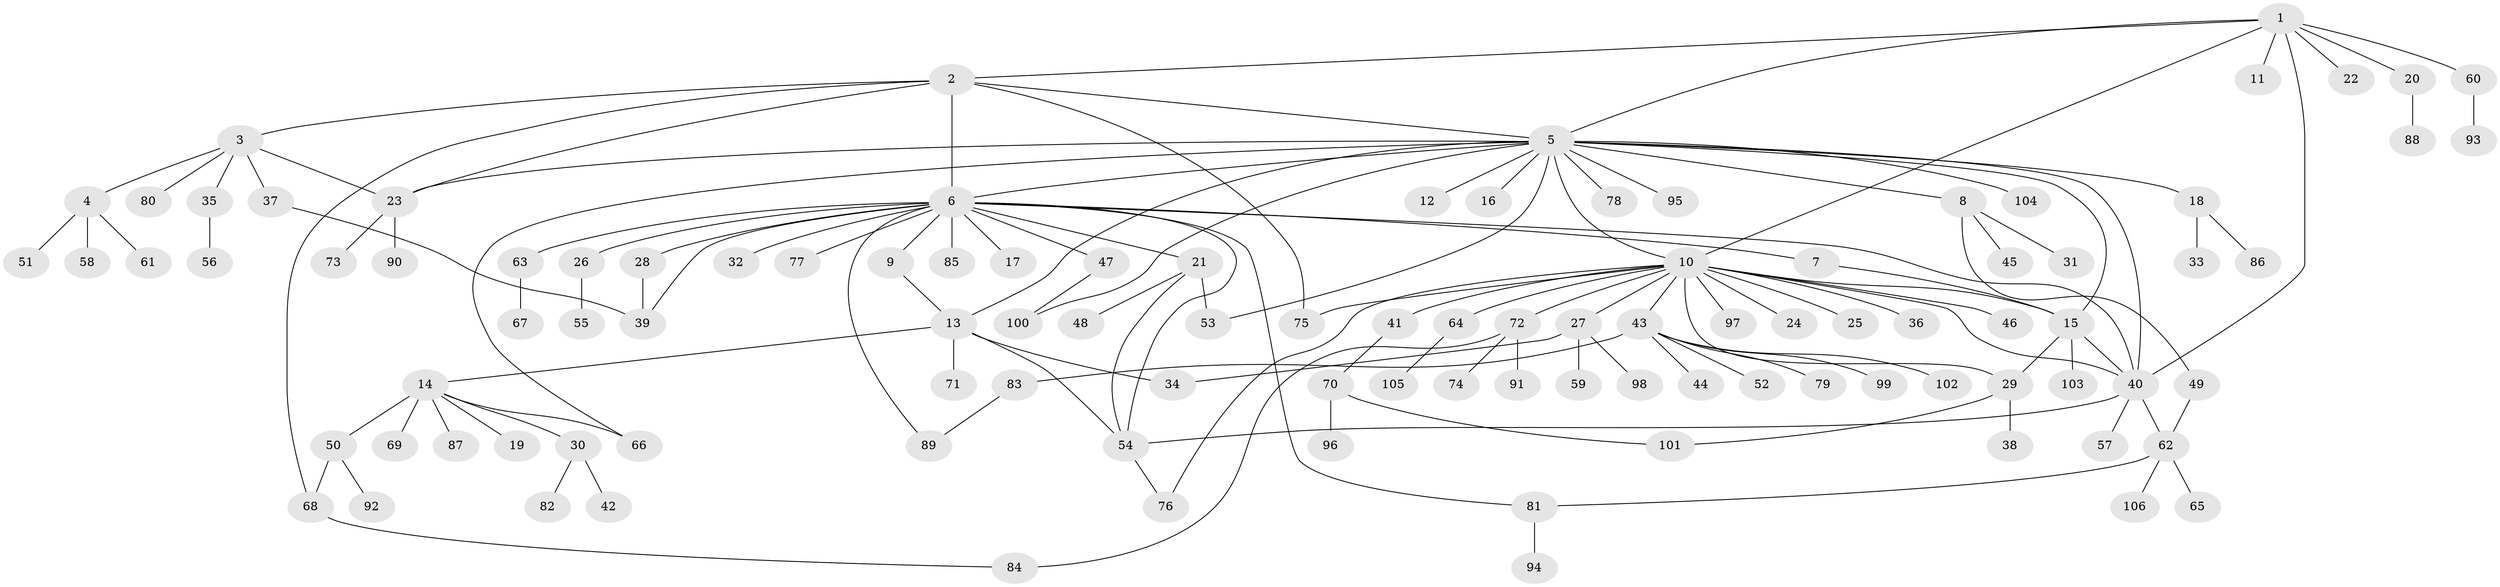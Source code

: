 // coarse degree distribution, {2: 0.25, 16: 0.03125, 1: 0.4375, 3: 0.109375, 6: 0.046875, 7: 0.03125, 5: 0.0625, 15: 0.015625, 4: 0.015625}
// Generated by graph-tools (version 1.1) at 2025/36/03/04/25 23:36:44]
// undirected, 106 vertices, 135 edges
graph export_dot {
  node [color=gray90,style=filled];
  1;
  2;
  3;
  4;
  5;
  6;
  7;
  8;
  9;
  10;
  11;
  12;
  13;
  14;
  15;
  16;
  17;
  18;
  19;
  20;
  21;
  22;
  23;
  24;
  25;
  26;
  27;
  28;
  29;
  30;
  31;
  32;
  33;
  34;
  35;
  36;
  37;
  38;
  39;
  40;
  41;
  42;
  43;
  44;
  45;
  46;
  47;
  48;
  49;
  50;
  51;
  52;
  53;
  54;
  55;
  56;
  57;
  58;
  59;
  60;
  61;
  62;
  63;
  64;
  65;
  66;
  67;
  68;
  69;
  70;
  71;
  72;
  73;
  74;
  75;
  76;
  77;
  78;
  79;
  80;
  81;
  82;
  83;
  84;
  85;
  86;
  87;
  88;
  89;
  90;
  91;
  92;
  93;
  94;
  95;
  96;
  97;
  98;
  99;
  100;
  101;
  102;
  103;
  104;
  105;
  106;
  1 -- 2;
  1 -- 5;
  1 -- 10;
  1 -- 11;
  1 -- 20;
  1 -- 22;
  1 -- 40;
  1 -- 60;
  2 -- 3;
  2 -- 5;
  2 -- 6;
  2 -- 23;
  2 -- 68;
  2 -- 75;
  3 -- 4;
  3 -- 23;
  3 -- 35;
  3 -- 37;
  3 -- 80;
  4 -- 51;
  4 -- 58;
  4 -- 61;
  5 -- 6;
  5 -- 8;
  5 -- 10;
  5 -- 12;
  5 -- 13;
  5 -- 15;
  5 -- 16;
  5 -- 18;
  5 -- 23;
  5 -- 40;
  5 -- 53;
  5 -- 66;
  5 -- 78;
  5 -- 95;
  5 -- 100;
  5 -- 104;
  6 -- 7;
  6 -- 9;
  6 -- 17;
  6 -- 21;
  6 -- 26;
  6 -- 28;
  6 -- 32;
  6 -- 39;
  6 -- 40;
  6 -- 47;
  6 -- 54;
  6 -- 63;
  6 -- 77;
  6 -- 81;
  6 -- 85;
  6 -- 89;
  7 -- 15;
  8 -- 31;
  8 -- 45;
  8 -- 49;
  9 -- 13;
  10 -- 15;
  10 -- 24;
  10 -- 25;
  10 -- 27;
  10 -- 29;
  10 -- 36;
  10 -- 40;
  10 -- 41;
  10 -- 43;
  10 -- 46;
  10 -- 64;
  10 -- 72;
  10 -- 75;
  10 -- 76;
  10 -- 97;
  13 -- 14;
  13 -- 34;
  13 -- 54;
  13 -- 71;
  14 -- 19;
  14 -- 30;
  14 -- 50;
  14 -- 66;
  14 -- 69;
  14 -- 87;
  15 -- 29;
  15 -- 40;
  15 -- 103;
  18 -- 33;
  18 -- 86;
  20 -- 88;
  21 -- 48;
  21 -- 53;
  21 -- 54;
  23 -- 73;
  23 -- 90;
  26 -- 55;
  27 -- 34;
  27 -- 59;
  27 -- 98;
  28 -- 39;
  29 -- 38;
  29 -- 101;
  30 -- 42;
  30 -- 82;
  35 -- 56;
  37 -- 39;
  40 -- 54;
  40 -- 57;
  40 -- 62;
  41 -- 70;
  43 -- 44;
  43 -- 52;
  43 -- 79;
  43 -- 83;
  43 -- 99;
  43 -- 102;
  47 -- 100;
  49 -- 62;
  50 -- 68;
  50 -- 92;
  54 -- 76;
  60 -- 93;
  62 -- 65;
  62 -- 81;
  62 -- 106;
  63 -- 67;
  64 -- 105;
  68 -- 84;
  70 -- 96;
  70 -- 101;
  72 -- 74;
  72 -- 84;
  72 -- 91;
  81 -- 94;
  83 -- 89;
}
